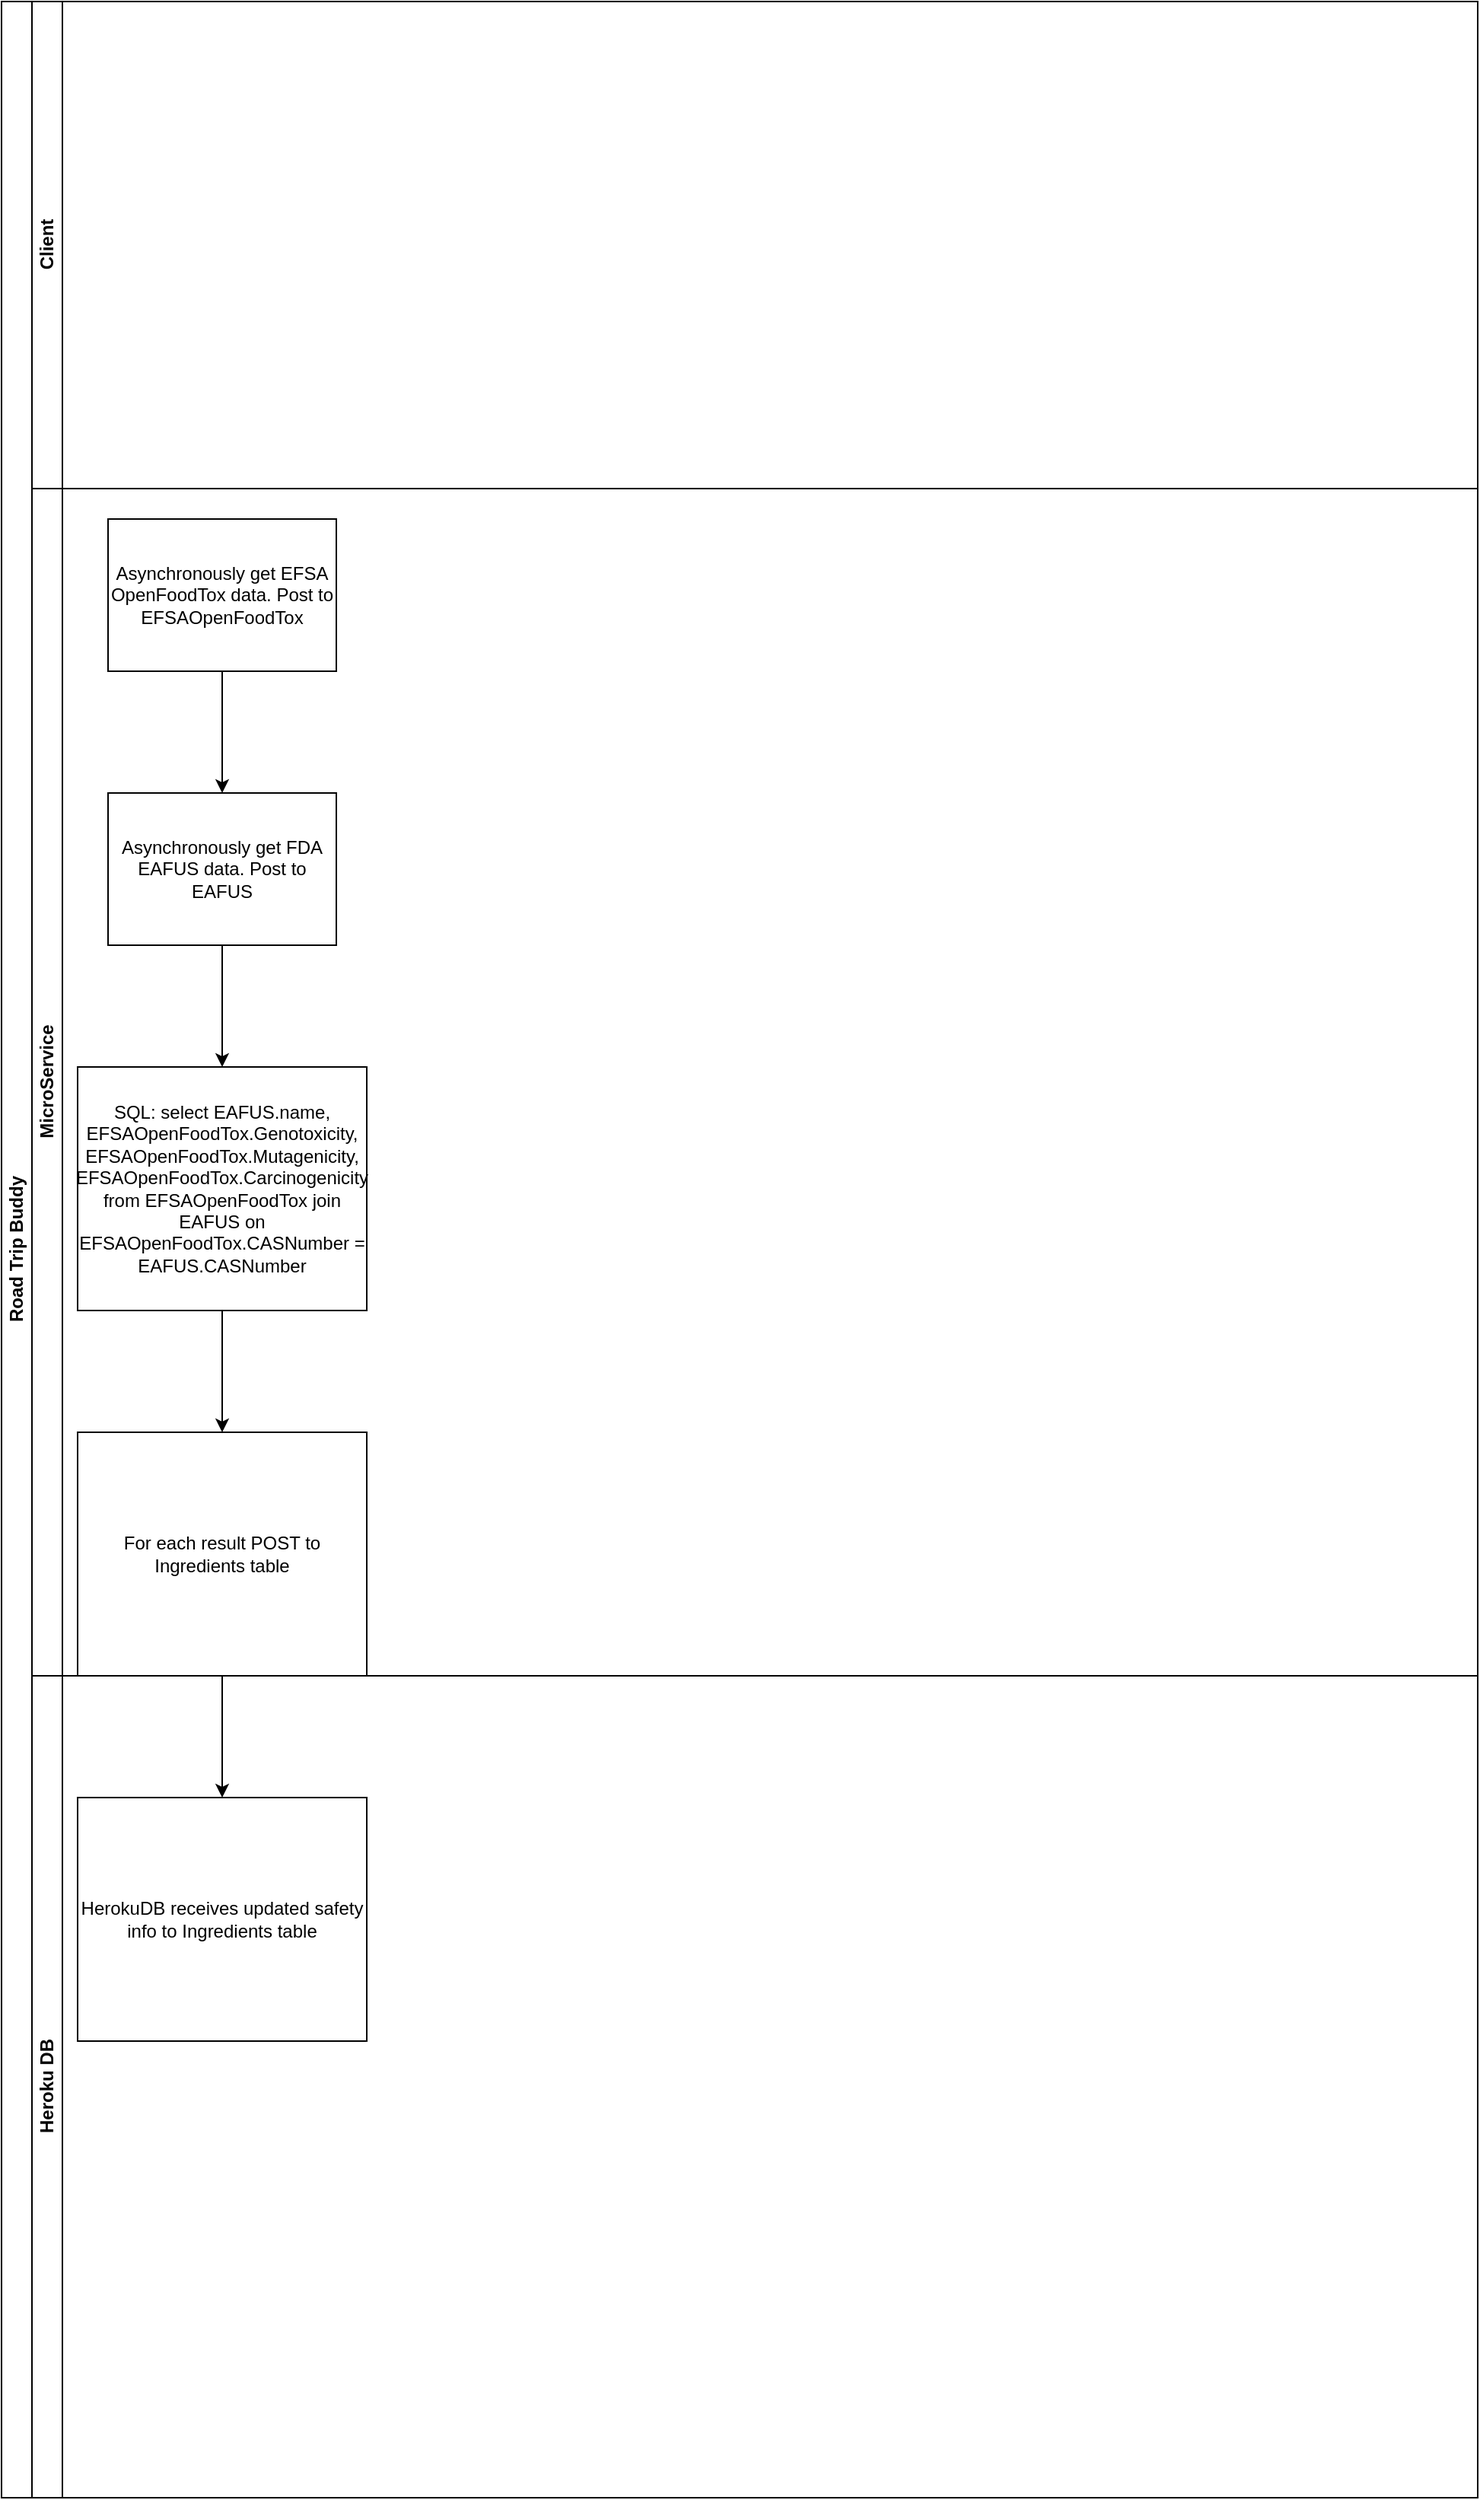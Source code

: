 <mxfile version="24.5.4" type="github">
  <diagram id="prtHgNgQTEPvFCAcTncT" name="Page-1">
    <mxGraphModel dx="1434" dy="738" grid="1" gridSize="10" guides="1" tooltips="1" connect="1" arrows="1" fold="1" page="1" pageScale="1" pageWidth="827" pageHeight="1169" math="0" shadow="0">
      <root>
        <mxCell id="0" />
        <mxCell id="1" parent="0" />
        <mxCell id="dNxyNK7c78bLwvsdeMH5-19" value="Road Trip Buddy" style="swimlane;html=1;childLayout=stackLayout;resizeParent=1;resizeParentMax=0;horizontal=0;startSize=20;horizontalStack=0;" parent="1" vertex="1">
          <mxGeometry x="120" y="40" width="970" height="1640" as="geometry" />
        </mxCell>
        <mxCell id="dNxyNK7c78bLwvsdeMH5-20" value="Client" style="swimlane;html=1;startSize=20;horizontal=0;" parent="dNxyNK7c78bLwvsdeMH5-19" vertex="1">
          <mxGeometry x="20" width="950" height="320" as="geometry" />
        </mxCell>
        <mxCell id="dNxyNK7c78bLwvsdeMH5-21" value="MicroService" style="swimlane;html=1;startSize=20;horizontal=0;" parent="dNxyNK7c78bLwvsdeMH5-19" vertex="1">
          <mxGeometry x="20" y="320" width="950" height="780" as="geometry" />
        </mxCell>
        <mxCell id="64y1LBpcgvXxOkqX7Srh-3" value="" style="edgeStyle=orthogonalEdgeStyle;rounded=0;orthogonalLoop=1;jettySize=auto;html=1;" edge="1" parent="dNxyNK7c78bLwvsdeMH5-21" source="64y1LBpcgvXxOkqX7Srh-1" target="64y1LBpcgvXxOkqX7Srh-2">
          <mxGeometry relative="1" as="geometry" />
        </mxCell>
        <mxCell id="64y1LBpcgvXxOkqX7Srh-1" value="Asynchronously get EFSA OpenFoodTox data. Post to EFSAOpenFoodTox" style="rounded=0;whiteSpace=wrap;html=1;" vertex="1" parent="dNxyNK7c78bLwvsdeMH5-21">
          <mxGeometry x="50" y="20" width="150" height="100" as="geometry" />
        </mxCell>
        <mxCell id="64y1LBpcgvXxOkqX7Srh-5" value="" style="edgeStyle=orthogonalEdgeStyle;rounded=0;orthogonalLoop=1;jettySize=auto;html=1;" edge="1" parent="dNxyNK7c78bLwvsdeMH5-21" source="64y1LBpcgvXxOkqX7Srh-2" target="64y1LBpcgvXxOkqX7Srh-4">
          <mxGeometry relative="1" as="geometry" />
        </mxCell>
        <mxCell id="64y1LBpcgvXxOkqX7Srh-2" value="Asynchronously get FDA EAFUS data. Post to EAFUS" style="rounded=0;whiteSpace=wrap;html=1;" vertex="1" parent="dNxyNK7c78bLwvsdeMH5-21">
          <mxGeometry x="50" y="200" width="150" height="100" as="geometry" />
        </mxCell>
        <mxCell id="64y1LBpcgvXxOkqX7Srh-8" value="" style="edgeStyle=orthogonalEdgeStyle;rounded=0;orthogonalLoop=1;jettySize=auto;html=1;" edge="1" parent="dNxyNK7c78bLwvsdeMH5-21" source="64y1LBpcgvXxOkqX7Srh-4" target="64y1LBpcgvXxOkqX7Srh-7">
          <mxGeometry relative="1" as="geometry" />
        </mxCell>
        <mxCell id="64y1LBpcgvXxOkqX7Srh-4" value="SQL: select EAFUS.name, EFSAOpenFoodTox.Genotoxicity, EFSAOpenFoodTox.Mutagenicity, EFSAOpenFoodTox.Carcinogenicity from EFSAOpenFoodTox join EAFUS on EFSAOpenFoodTox.CASNumber = EAFUS.CASNumber" style="rounded=0;whiteSpace=wrap;html=1;" vertex="1" parent="dNxyNK7c78bLwvsdeMH5-21">
          <mxGeometry x="30" y="380" width="190" height="160" as="geometry" />
        </mxCell>
        <mxCell id="64y1LBpcgvXxOkqX7Srh-7" value="For each result POST to Ingredients table" style="rounded=0;whiteSpace=wrap;html=1;" vertex="1" parent="dNxyNK7c78bLwvsdeMH5-21">
          <mxGeometry x="30" y="620" width="190" height="160" as="geometry" />
        </mxCell>
        <mxCell id="dNxyNK7c78bLwvsdeMH5-22" value="Heroku DB" style="swimlane;html=1;startSize=20;horizontal=0;" parent="dNxyNK7c78bLwvsdeMH5-19" vertex="1">
          <mxGeometry x="20" y="1100" width="950" height="540" as="geometry" />
        </mxCell>
        <mxCell id="64y1LBpcgvXxOkqX7Srh-9" value="HerokuDB receives updated safety info to Ingredients table" style="rounded=0;whiteSpace=wrap;html=1;" vertex="1" parent="dNxyNK7c78bLwvsdeMH5-22">
          <mxGeometry x="30" y="80" width="190" height="160" as="geometry" />
        </mxCell>
        <mxCell id="64y1LBpcgvXxOkqX7Srh-10" value="" style="edgeStyle=orthogonalEdgeStyle;rounded=0;orthogonalLoop=1;jettySize=auto;html=1;" edge="1" parent="dNxyNK7c78bLwvsdeMH5-19" source="64y1LBpcgvXxOkqX7Srh-7" target="64y1LBpcgvXxOkqX7Srh-9">
          <mxGeometry relative="1" as="geometry" />
        </mxCell>
      </root>
    </mxGraphModel>
  </diagram>
</mxfile>
